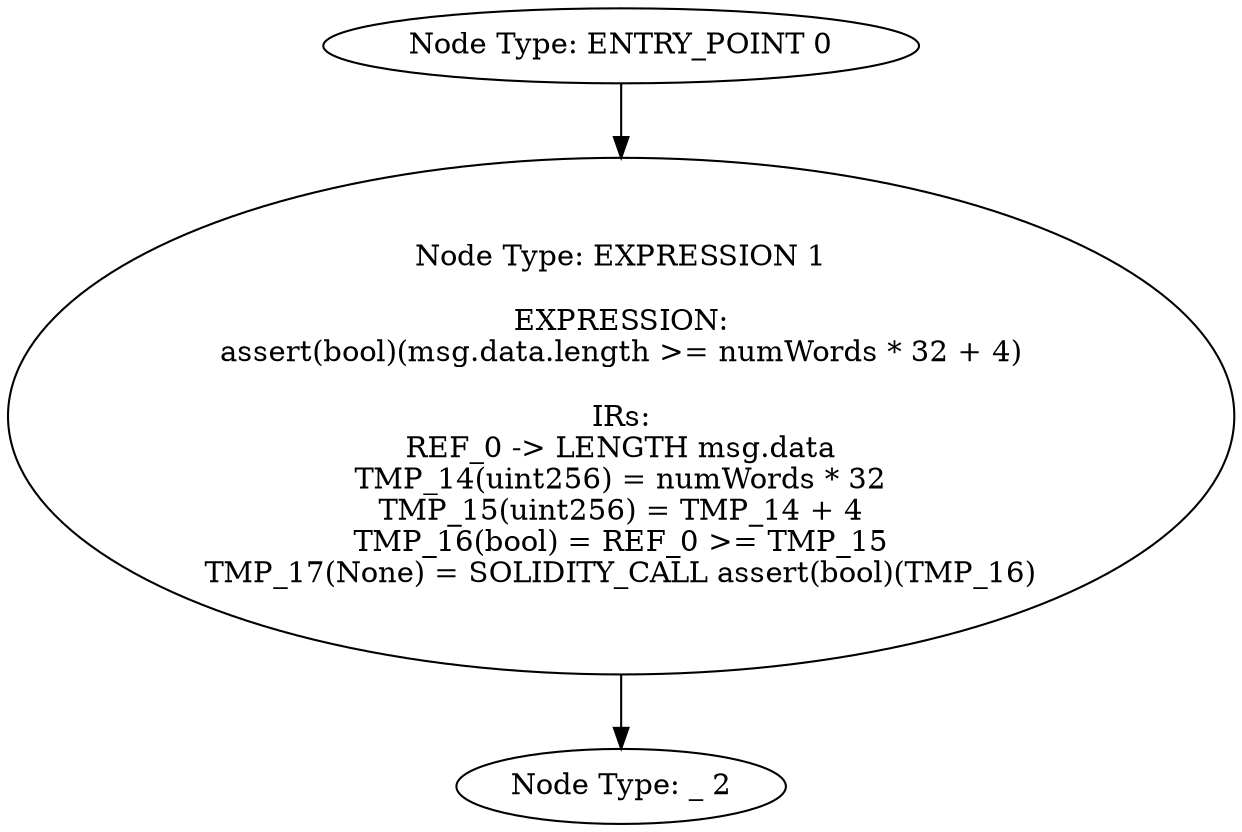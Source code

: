 digraph{
0[label="Node Type: ENTRY_POINT 0
"];
0->1;
1[label="Node Type: EXPRESSION 1

EXPRESSION:
assert(bool)(msg.data.length >= numWords * 32 + 4)

IRs:
REF_0 -> LENGTH msg.data
TMP_14(uint256) = numWords * 32
TMP_15(uint256) = TMP_14 + 4
TMP_16(bool) = REF_0 >= TMP_15
TMP_17(None) = SOLIDITY_CALL assert(bool)(TMP_16)"];
1->2;
2[label="Node Type: _ 2
"];
}
